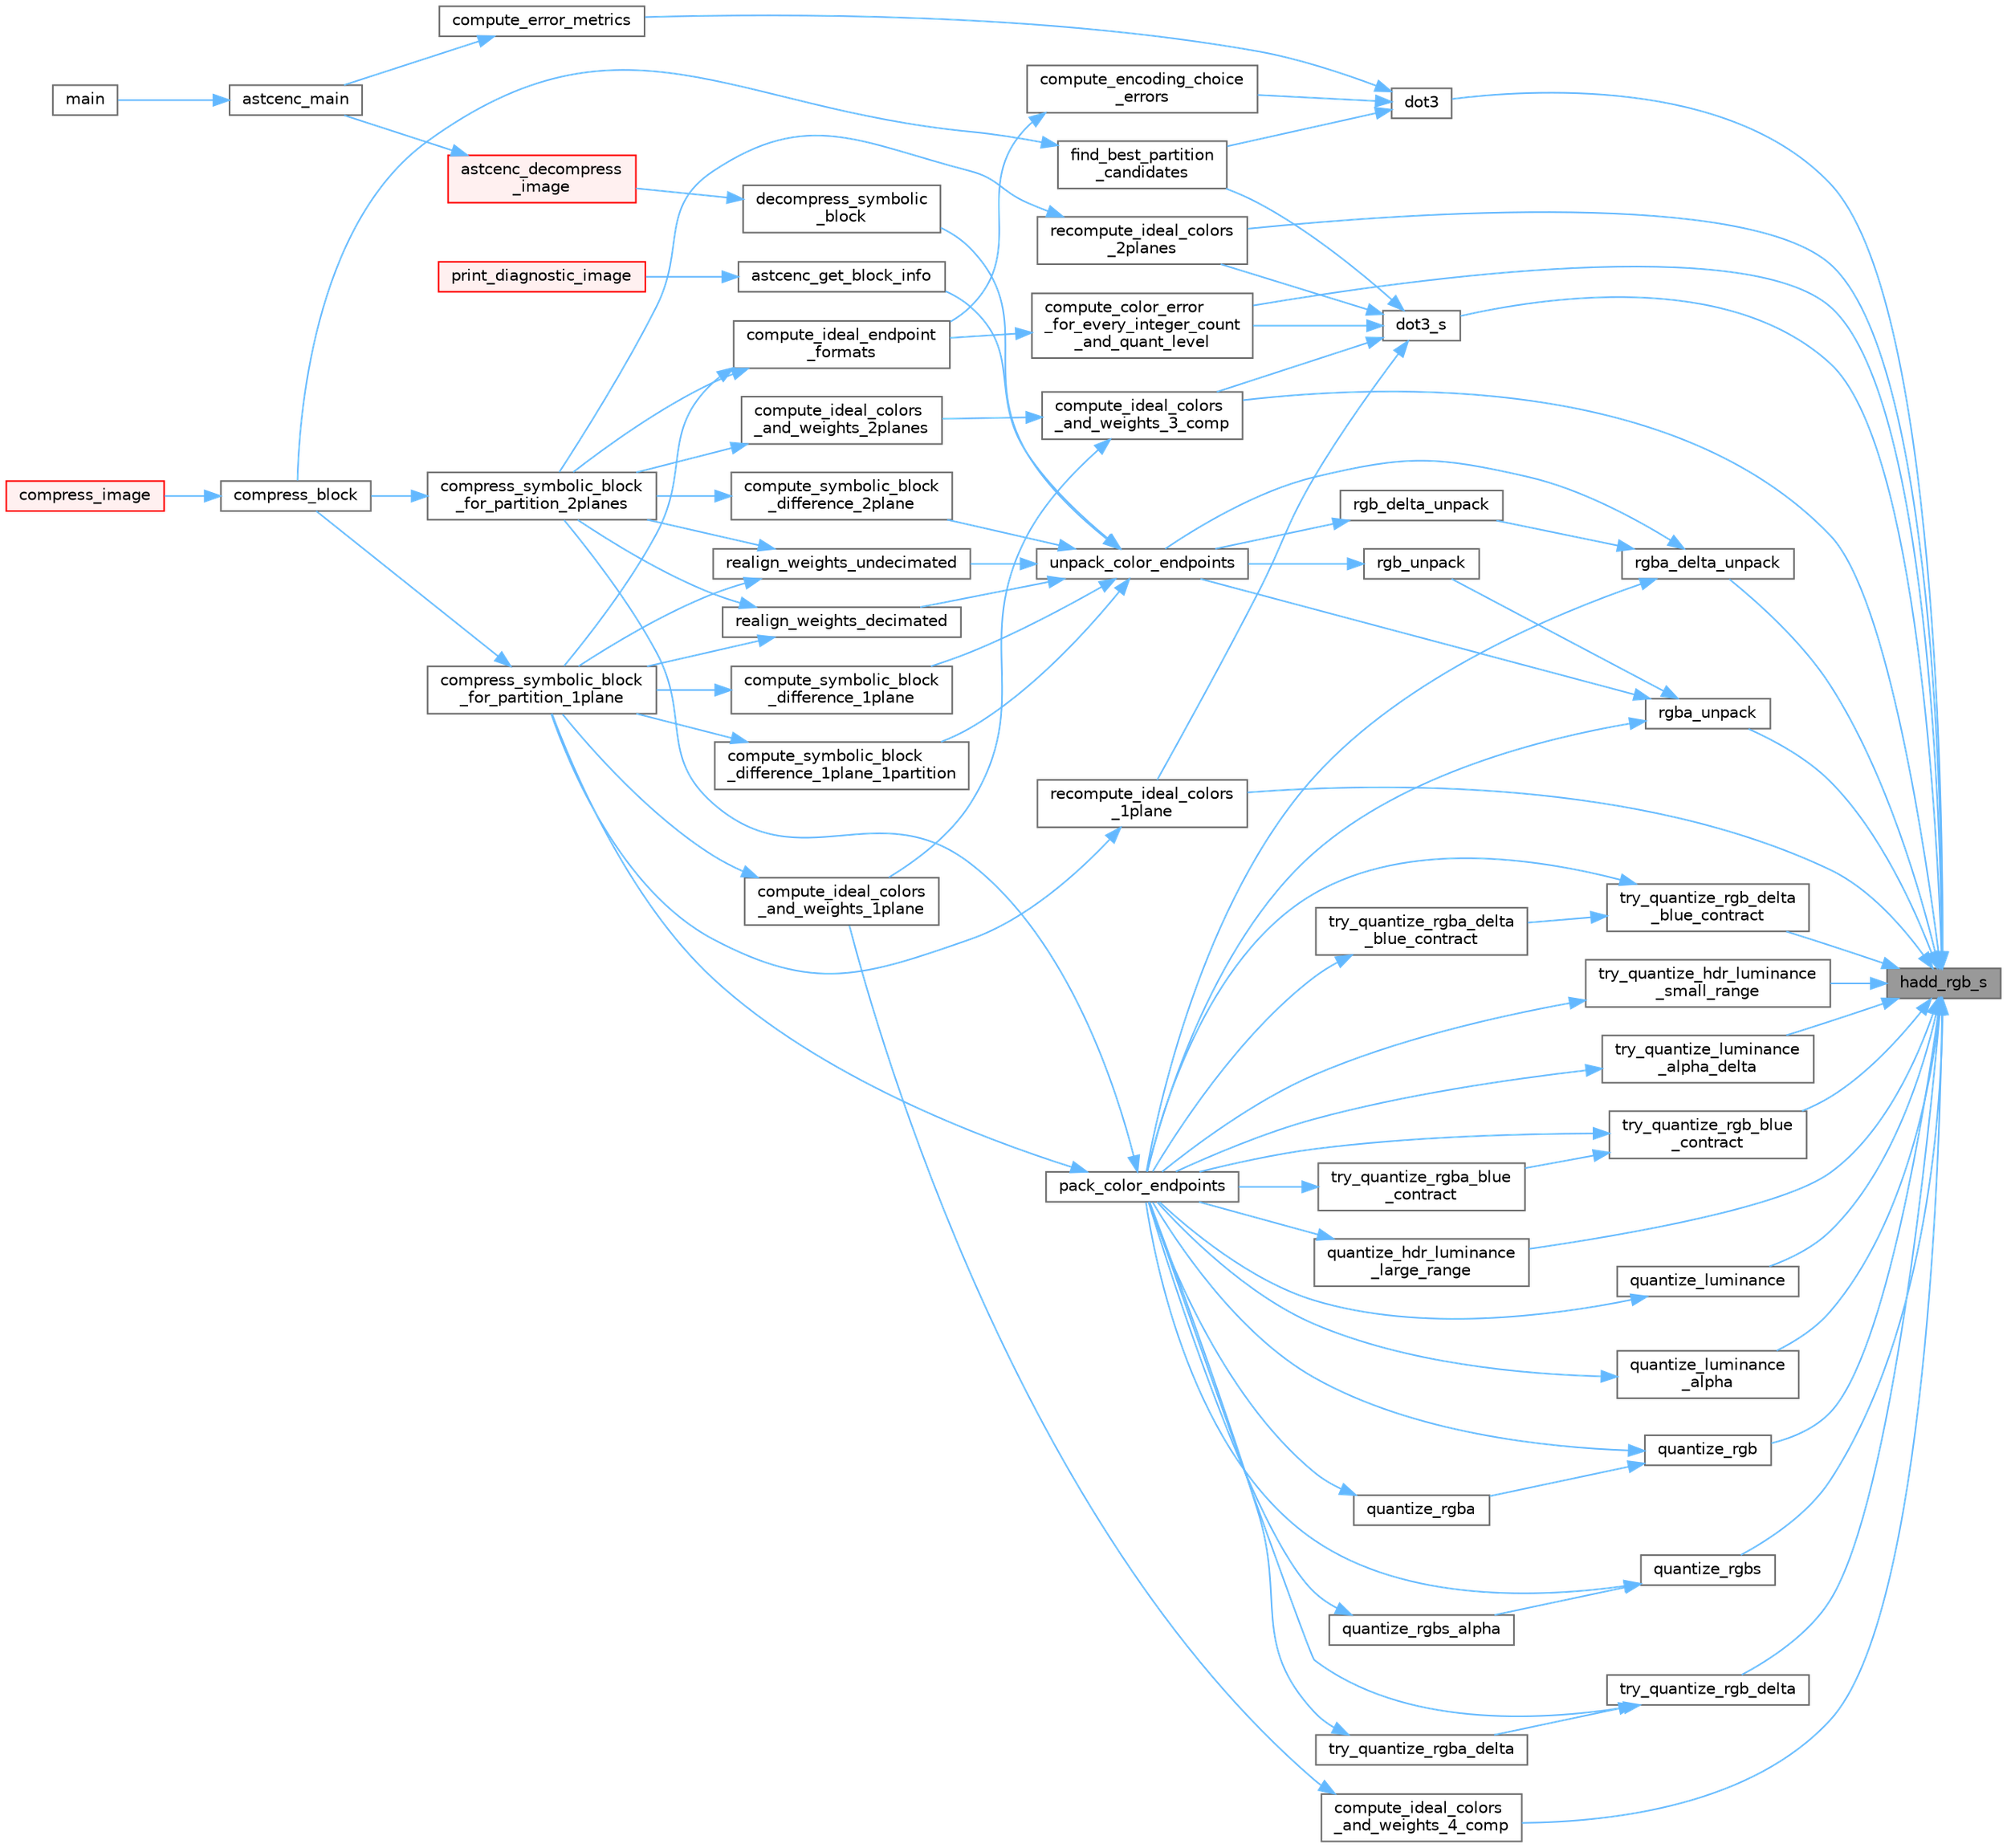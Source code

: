 digraph "hadd_rgb_s"
{
 // LATEX_PDF_SIZE
  bgcolor="transparent";
  edge [fontname=Helvetica,fontsize=10,labelfontname=Helvetica,labelfontsize=10];
  node [fontname=Helvetica,fontsize=10,shape=box,height=0.2,width=0.4];
  rankdir="RL";
  Node1 [id="Node000001",label="hadd_rgb_s",height=0.2,width=0.4,color="gray40", fillcolor="grey60", style="filled", fontcolor="black",tooltip="Return the horizontal sum of RGB vector lanes as a scalar."];
  Node1 -> Node2 [id="edge1_Node000001_Node000002",dir="back",color="steelblue1",style="solid",tooltip=" "];
  Node2 [id="Node000002",label="compute_color_error\l_for_every_integer_count\l_and_quant_level",height=0.2,width=0.4,color="grey40", fillcolor="white", style="filled",URL="$astcenc__pick__best__endpoint__format_8cpp.html#a163a7d0cf020b6f86049745807912ec1",tooltip="For a given partition compute the error for every endpoint integer count and quant level."];
  Node2 -> Node3 [id="edge2_Node000002_Node000003",dir="back",color="steelblue1",style="solid",tooltip=" "];
  Node3 [id="Node000003",label="compute_ideal_endpoint\l_formats",height=0.2,width=0.4,color="grey40", fillcolor="white", style="filled",URL="$astcenc__pick__best__endpoint__format_8cpp.html#a81c7b68e8c7b82a5ff718f21bd4f3c35",tooltip="Identify, for each mode, which set of color endpoint produces the best result."];
  Node3 -> Node4 [id="edge3_Node000003_Node000004",dir="back",color="steelblue1",style="solid",tooltip=" "];
  Node4 [id="Node000004",label="compress_symbolic_block\l_for_partition_1plane",height=0.2,width=0.4,color="grey40", fillcolor="white", style="filled",URL="$astcenc__compress__symbolic_8cpp.html#af5f518a15600c71922e69267dea2db99",tooltip="Compress a block using a chosen partitioning and 1 plane of weights."];
  Node4 -> Node5 [id="edge4_Node000004_Node000005",dir="back",color="steelblue1",style="solid",tooltip=" "];
  Node5 [id="Node000005",label="compress_block",height=0.2,width=0.4,color="grey40", fillcolor="white", style="filled",URL="$astcenc__compress__symbolic_8cpp.html#a579b9a2ceeecda2fb3abe63b8311df1c",tooltip="Compress an image block into a physical block."];
  Node5 -> Node6 [id="edge5_Node000005_Node000006",dir="back",color="steelblue1",style="solid",tooltip=" "];
  Node6 [id="Node000006",label="compress_image",height=0.2,width=0.4,color="red", fillcolor="#FFF0F0", style="filled",URL="$astcenc__entry_8cpp.html#acbecfd32ce013d567cac16a877c20f42",tooltip="Compress an image, after any preflight has completed."];
  Node3 -> Node11 [id="edge6_Node000003_Node000011",dir="back",color="steelblue1",style="solid",tooltip=" "];
  Node11 [id="Node000011",label="compress_symbolic_block\l_for_partition_2planes",height=0.2,width=0.4,color="grey40", fillcolor="white", style="filled",URL="$astcenc__compress__symbolic_8cpp.html#af11a976c8ea386db054bef472ce0667c",tooltip="Compress a block using a chosen partitioning and 2 planes of weights."];
  Node11 -> Node5 [id="edge7_Node000011_Node000005",dir="back",color="steelblue1",style="solid",tooltip=" "];
  Node1 -> Node12 [id="edge8_Node000001_Node000012",dir="back",color="steelblue1",style="solid",tooltip=" "];
  Node12 [id="Node000012",label="compute_ideal_colors\l_and_weights_3_comp",height=0.2,width=0.4,color="grey40", fillcolor="white", style="filled",URL="$astcenc__ideal__endpoints__and__weights_8cpp.html#a7ec20ff2556f6357cc0754c13e841262",tooltip="Compute the ideal endpoints and weights for 3 color components."];
  Node12 -> Node13 [id="edge9_Node000012_Node000013",dir="back",color="steelblue1",style="solid",tooltip=" "];
  Node13 [id="Node000013",label="compute_ideal_colors\l_and_weights_1plane",height=0.2,width=0.4,color="grey40", fillcolor="white", style="filled",URL="$astcenc__ideal__endpoints__and__weights_8cpp.html#afa8cab65d4b6f0cbece52eec38aed523",tooltip="Compute ideal endpoint colors and weights for 1 plane of weights."];
  Node13 -> Node4 [id="edge10_Node000013_Node000004",dir="back",color="steelblue1",style="solid",tooltip=" "];
  Node12 -> Node14 [id="edge11_Node000012_Node000014",dir="back",color="steelblue1",style="solid",tooltip=" "];
  Node14 [id="Node000014",label="compute_ideal_colors\l_and_weights_2planes",height=0.2,width=0.4,color="grey40", fillcolor="white", style="filled",URL="$astcenc__ideal__endpoints__and__weights_8cpp.html#a52d3985007cfc83025661e0347bc00cc",tooltip="Compute ideal endpoint colors and weights for 2 planes of weights."];
  Node14 -> Node11 [id="edge12_Node000014_Node000011",dir="back",color="steelblue1",style="solid",tooltip=" "];
  Node1 -> Node15 [id="edge13_Node000001_Node000015",dir="back",color="steelblue1",style="solid",tooltip=" "];
  Node15 [id="Node000015",label="compute_ideal_colors\l_and_weights_4_comp",height=0.2,width=0.4,color="grey40", fillcolor="white", style="filled",URL="$astcenc__ideal__endpoints__and__weights_8cpp.html#a08aebec57ada3441207dce6a7a02797e",tooltip="Compute the ideal endpoints and weights for 4 color components."];
  Node15 -> Node13 [id="edge14_Node000015_Node000013",dir="back",color="steelblue1",style="solid",tooltip=" "];
  Node1 -> Node16 [id="edge15_Node000001_Node000016",dir="back",color="steelblue1",style="solid",tooltip=" "];
  Node16 [id="Node000016",label="dot3",height=0.2,width=0.4,color="grey40", fillcolor="white", style="filled",URL="$astcenc__vecmathlib__common__4_8h.html#ae36c7167bc89ff2bf984c1a912526dcb",tooltip="Return the dot product for the bottom 3 lanes, returning vector."];
  Node16 -> Node17 [id="edge16_Node000016_Node000017",dir="back",color="steelblue1",style="solid",tooltip=" "];
  Node17 [id="Node000017",label="compute_encoding_choice\l_errors",height=0.2,width=0.4,color="grey40", fillcolor="white", style="filled",URL="$astcenc__pick__best__endpoint__format_8cpp.html#affc96d3eeffef962cd64307bf0b85590",tooltip="For a given set of input colors and partitioning determine endpoint encode errors."];
  Node17 -> Node3 [id="edge17_Node000017_Node000003",dir="back",color="steelblue1",style="solid",tooltip=" "];
  Node16 -> Node18 [id="edge18_Node000016_Node000018",dir="back",color="steelblue1",style="solid",tooltip=" "];
  Node18 [id="Node000018",label="compute_error_metrics",height=0.2,width=0.4,color="grey40", fillcolor="white", style="filled",URL="$astcenccli__error__metrics_8cpp.html#a478be461420681d7c83aa89569ea92c4",tooltip="Compute error metrics comparing two images."];
  Node18 -> Node8 [id="edge19_Node000018_Node000008",dir="back",color="steelblue1",style="solid",tooltip=" "];
  Node8 [id="Node000008",label="astcenc_main",height=0.2,width=0.4,color="grey40", fillcolor="white", style="filled",URL="$astcenccli__toplevel_8cpp.html#a073d18880f24fd648661b01d2e20340e",tooltip="Application entry point."];
  Node8 -> Node9 [id="edge20_Node000008_Node000009",dir="back",color="steelblue1",style="solid",tooltip=" "];
  Node9 [id="Node000009",label="main",height=0.2,width=0.4,color="grey40", fillcolor="white", style="filled",URL="$astcenccli__entry_8cpp.html#a3c04138a5bfe5d72780bb7e82a18e627",tooltip=" "];
  Node16 -> Node19 [id="edge21_Node000016_Node000019",dir="back",color="steelblue1",style="solid",tooltip=" "];
  Node19 [id="Node000019",label="find_best_partition\l_candidates",height=0.2,width=0.4,color="grey40", fillcolor="white", style="filled",URL="$astcenc__find__best__partitioning_8cpp.html#a7577b3047a3f9f0fe44fd579f5450630",tooltip="Find the best set of partitions to trial for a given block."];
  Node19 -> Node5 [id="edge22_Node000019_Node000005",dir="back",color="steelblue1",style="solid",tooltip=" "];
  Node1 -> Node20 [id="edge23_Node000001_Node000020",dir="back",color="steelblue1",style="solid",tooltip=" "];
  Node20 [id="Node000020",label="dot3_s",height=0.2,width=0.4,color="grey40", fillcolor="white", style="filled",URL="$astcenc__vecmathlib__common__4_8h.html#a377cafdb98d3ee38a2999ed00504f477",tooltip="Return the dot product for the bottom 3 lanes, returning scalar."];
  Node20 -> Node2 [id="edge24_Node000020_Node000002",dir="back",color="steelblue1",style="solid",tooltip=" "];
  Node20 -> Node12 [id="edge25_Node000020_Node000012",dir="back",color="steelblue1",style="solid",tooltip=" "];
  Node20 -> Node19 [id="edge26_Node000020_Node000019",dir="back",color="steelblue1",style="solid",tooltip=" "];
  Node20 -> Node21 [id="edge27_Node000020_Node000021",dir="back",color="steelblue1",style="solid",tooltip=" "];
  Node21 [id="Node000021",label="recompute_ideal_colors\l_1plane",height=0.2,width=0.4,color="grey40", fillcolor="white", style="filled",URL="$astcenc__ideal__endpoints__and__weights_8cpp.html#a02bcad94240678ee727ccf2f0fbfb5d3",tooltip="For a given 1 plane weight set recompute the endpoint colors."];
  Node21 -> Node4 [id="edge28_Node000021_Node000004",dir="back",color="steelblue1",style="solid",tooltip=" "];
  Node20 -> Node22 [id="edge29_Node000020_Node000022",dir="back",color="steelblue1",style="solid",tooltip=" "];
  Node22 [id="Node000022",label="recompute_ideal_colors\l_2planes",height=0.2,width=0.4,color="grey40", fillcolor="white", style="filled",URL="$astcenc__ideal__endpoints__and__weights_8cpp.html#afb3c455470bef24f48d7815bb78bb569",tooltip="For a given 2 plane weight set recompute the endpoint colors."];
  Node22 -> Node11 [id="edge30_Node000022_Node000011",dir="back",color="steelblue1",style="solid",tooltip=" "];
  Node1 -> Node23 [id="edge31_Node000001_Node000023",dir="back",color="steelblue1",style="solid",tooltip=" "];
  Node23 [id="Node000023",label="quantize_hdr_luminance\l_large_range",height=0.2,width=0.4,color="grey40", fillcolor="white", style="filled",URL="$astcenc__color__quantize_8cpp.html#ad5fb9a4bf5ae21916bc6c634c7f789f8",tooltip="Quantize a HDR L color using the large range encoding."];
  Node23 -> Node24 [id="edge32_Node000023_Node000024",dir="back",color="steelblue1",style="solid",tooltip=" "];
  Node24 [id="Node000024",label="pack_color_endpoints",height=0.2,width=0.4,color="grey40", fillcolor="white", style="filled",URL="$astcenc__color__quantize_8cpp.html#ab9f9b564c57688af1f8fc1d9e000af81",tooltip="Pack a single pair of color endpoints as effectively as possible."];
  Node24 -> Node4 [id="edge33_Node000024_Node000004",dir="back",color="steelblue1",style="solid",tooltip=" "];
  Node24 -> Node11 [id="edge34_Node000024_Node000011",dir="back",color="steelblue1",style="solid",tooltip=" "];
  Node1 -> Node25 [id="edge35_Node000001_Node000025",dir="back",color="steelblue1",style="solid",tooltip=" "];
  Node25 [id="Node000025",label="quantize_luminance",height=0.2,width=0.4,color="grey40", fillcolor="white", style="filled",URL="$astcenc__color__quantize_8cpp.html#ae9901a3923b424bef4509df064efd91e",tooltip="Quantize a LDR L color."];
  Node25 -> Node24 [id="edge36_Node000025_Node000024",dir="back",color="steelblue1",style="solid",tooltip=" "];
  Node1 -> Node26 [id="edge37_Node000001_Node000026",dir="back",color="steelblue1",style="solid",tooltip=" "];
  Node26 [id="Node000026",label="quantize_luminance\l_alpha",height=0.2,width=0.4,color="grey40", fillcolor="white", style="filled",URL="$astcenc__color__quantize_8cpp.html#a847eef8e87233ecad7a553dfa1dcd4d5",tooltip="Quantize a LDR LA color."];
  Node26 -> Node24 [id="edge38_Node000026_Node000024",dir="back",color="steelblue1",style="solid",tooltip=" "];
  Node1 -> Node27 [id="edge39_Node000001_Node000027",dir="back",color="steelblue1",style="solid",tooltip=" "];
  Node27 [id="Node000027",label="quantize_rgb",height=0.2,width=0.4,color="grey40", fillcolor="white", style="filled",URL="$astcenc__color__quantize_8cpp.html#aad6197b2a3f7eb3048a81f24e5f9c7b3",tooltip="Quantize an LDR RGB color."];
  Node27 -> Node24 [id="edge40_Node000027_Node000024",dir="back",color="steelblue1",style="solid",tooltip=" "];
  Node27 -> Node28 [id="edge41_Node000027_Node000028",dir="back",color="steelblue1",style="solid",tooltip=" "];
  Node28 [id="Node000028",label="quantize_rgba",height=0.2,width=0.4,color="grey40", fillcolor="white", style="filled",URL="$astcenc__color__quantize_8cpp.html#aa1eba2920aec0d82d8b1f66ccd3a1044",tooltip="Quantize an LDR RGBA color."];
  Node28 -> Node24 [id="edge42_Node000028_Node000024",dir="back",color="steelblue1",style="solid",tooltip=" "];
  Node1 -> Node29 [id="edge43_Node000001_Node000029",dir="back",color="steelblue1",style="solid",tooltip=" "];
  Node29 [id="Node000029",label="quantize_rgbs",height=0.2,width=0.4,color="grey40", fillcolor="white", style="filled",URL="$astcenc__color__quantize_8cpp.html#a9a0a7e003d1ea68f9b48c28e406ad1ad",tooltip="Quantize an LDR RGB color using scale encoding."];
  Node29 -> Node24 [id="edge44_Node000029_Node000024",dir="back",color="steelblue1",style="solid",tooltip=" "];
  Node29 -> Node30 [id="edge45_Node000029_Node000030",dir="back",color="steelblue1",style="solid",tooltip=" "];
  Node30 [id="Node000030",label="quantize_rgbs_alpha",height=0.2,width=0.4,color="grey40", fillcolor="white", style="filled",URL="$astcenc__color__quantize_8cpp.html#a2d4a8db93c0ebf03b3b6dc23b292428f",tooltip="Quantize an LDR RGBA color using scale encoding."];
  Node30 -> Node24 [id="edge46_Node000030_Node000024",dir="back",color="steelblue1",style="solid",tooltip=" "];
  Node1 -> Node21 [id="edge47_Node000001_Node000021",dir="back",color="steelblue1",style="solid",tooltip=" "];
  Node1 -> Node22 [id="edge48_Node000001_Node000022",dir="back",color="steelblue1",style="solid",tooltip=" "];
  Node1 -> Node31 [id="edge49_Node000001_Node000031",dir="back",color="steelblue1",style="solid",tooltip=" "];
  Node31 [id="Node000031",label="rgba_delta_unpack",height=0.2,width=0.4,color="grey40", fillcolor="white", style="filled",URL="$astcenc__color__unquantize_8cpp.html#abb9e5b31fe822e7e3ab0757f1989a321",tooltip="Unpack an LDR RGBA color that uses delta encoding."];
  Node31 -> Node24 [id="edge50_Node000031_Node000024",dir="back",color="steelblue1",style="solid",tooltip=" "];
  Node31 -> Node32 [id="edge51_Node000031_Node000032",dir="back",color="steelblue1",style="solid",tooltip=" "];
  Node32 [id="Node000032",label="rgb_delta_unpack",height=0.2,width=0.4,color="grey40", fillcolor="white", style="filled",URL="$astcenc__color__unquantize_8cpp.html#a09b179400bc4fa4d90e9b093380e5541",tooltip="Unpack an LDR RGB color that uses delta encoding."];
  Node32 -> Node33 [id="edge52_Node000032_Node000033",dir="back",color="steelblue1",style="solid",tooltip=" "];
  Node33 [id="Node000033",label="unpack_color_endpoints",height=0.2,width=0.4,color="grey40", fillcolor="white", style="filled",URL="$astcenc__color__unquantize_8cpp.html#ab9b659180fb522b05391892336dbc095",tooltip="Unpack a single pair of encoded endpoints."];
  Node33 -> Node34 [id="edge53_Node000033_Node000034",dir="back",color="steelblue1",style="solid",tooltip=" "];
  Node34 [id="Node000034",label="astcenc_get_block_info",height=0.2,width=0.4,color="grey40", fillcolor="white", style="filled",URL="$astcenc__entry_8cpp.html#a4138a9fb500526b5bfd98ea53a3ecec7",tooltip="Provide a high level summary of a block's encoding."];
  Node34 -> Node35 [id="edge54_Node000034_Node000035",dir="back",color="steelblue1",style="solid",tooltip=" "];
  Node35 [id="Node000035",label="print_diagnostic_image",height=0.2,width=0.4,color="red", fillcolor="#FFF0F0", style="filled",URL="$astcenccli__toplevel_8cpp.html#ac1760850c83dafab500f7cf8ab789246",tooltip="Populate a single diagnostic image showing aspects of the encoding."];
  Node33 -> Node37 [id="edge55_Node000033_Node000037",dir="back",color="steelblue1",style="solid",tooltip=" "];
  Node37 [id="Node000037",label="compute_symbolic_block\l_difference_1plane",height=0.2,width=0.4,color="grey40", fillcolor="white", style="filled",URL="$astcenc__decompress__symbolic_8cpp.html#a0541138e65930f39f6caba517e76dfe4",tooltip="Compute the error between a symbolic block and the original input data."];
  Node37 -> Node4 [id="edge56_Node000037_Node000004",dir="back",color="steelblue1",style="solid",tooltip=" "];
  Node33 -> Node38 [id="edge57_Node000033_Node000038",dir="back",color="steelblue1",style="solid",tooltip=" "];
  Node38 [id="Node000038",label="compute_symbolic_block\l_difference_1plane_1partition",height=0.2,width=0.4,color="grey40", fillcolor="white", style="filled",URL="$astcenc__decompress__symbolic_8cpp.html#aff8e27acd948a9cc5631d99c80906b2f",tooltip="Compute the error between a symbolic block and the original input data."];
  Node38 -> Node4 [id="edge58_Node000038_Node000004",dir="back",color="steelblue1",style="solid",tooltip=" "];
  Node33 -> Node39 [id="edge59_Node000033_Node000039",dir="back",color="steelblue1",style="solid",tooltip=" "];
  Node39 [id="Node000039",label="compute_symbolic_block\l_difference_2plane",height=0.2,width=0.4,color="grey40", fillcolor="white", style="filled",URL="$astcenc__decompress__symbolic_8cpp.html#a9c23f8373c9f5e708650b7c8e038b182",tooltip="Compute the error between a symbolic block and the original input data."];
  Node39 -> Node11 [id="edge60_Node000039_Node000011",dir="back",color="steelblue1",style="solid",tooltip=" "];
  Node33 -> Node40 [id="edge61_Node000033_Node000040",dir="back",color="steelblue1",style="solid",tooltip=" "];
  Node40 [id="Node000040",label="decompress_symbolic\l_block",height=0.2,width=0.4,color="grey40", fillcolor="white", style="filled",URL="$astcenc__decompress__symbolic_8cpp.html#a4a5f09c362972951a31e4d7ff918f89f",tooltip="Decompress a symbolic block in to an image block."];
  Node40 -> Node41 [id="edge62_Node000040_Node000041",dir="back",color="steelblue1",style="solid",tooltip=" "];
  Node41 [id="Node000041",label="astcenc_decompress\l_image",height=0.2,width=0.4,color="red", fillcolor="#FFF0F0", style="filled",URL="$astcenc__entry_8cpp.html#a062987fc41b9df7d34d8eb668f29eb21",tooltip="Decompress an image."];
  Node41 -> Node8 [id="edge63_Node000041_Node000008",dir="back",color="steelblue1",style="solid",tooltip=" "];
  Node33 -> Node43 [id="edge64_Node000033_Node000043",dir="back",color="steelblue1",style="solid",tooltip=" "];
  Node43 [id="Node000043",label="realign_weights_decimated",height=0.2,width=0.4,color="grey40", fillcolor="white", style="filled",URL="$astcenc__compress__symbolic_8cpp.html#af80747ee43aa6fda579161376205c294",tooltip="Attempt to improve weights given a chosen configuration."];
  Node43 -> Node4 [id="edge65_Node000043_Node000004",dir="back",color="steelblue1",style="solid",tooltip=" "];
  Node43 -> Node11 [id="edge66_Node000043_Node000011",dir="back",color="steelblue1",style="solid",tooltip=" "];
  Node33 -> Node44 [id="edge67_Node000033_Node000044",dir="back",color="steelblue1",style="solid",tooltip=" "];
  Node44 [id="Node000044",label="realign_weights_undecimated",height=0.2,width=0.4,color="grey40", fillcolor="white", style="filled",URL="$astcenc__compress__symbolic_8cpp.html#a91e5fa530ba0e492b85132e416a5ddf4",tooltip="Attempt to improve weights given a chosen configuration."];
  Node44 -> Node4 [id="edge68_Node000044_Node000004",dir="back",color="steelblue1",style="solid",tooltip=" "];
  Node44 -> Node11 [id="edge69_Node000044_Node000011",dir="back",color="steelblue1",style="solid",tooltip=" "];
  Node31 -> Node33 [id="edge70_Node000031_Node000033",dir="back",color="steelblue1",style="solid",tooltip=" "];
  Node1 -> Node45 [id="edge71_Node000001_Node000045",dir="back",color="steelblue1",style="solid",tooltip=" "];
  Node45 [id="Node000045",label="rgba_unpack",height=0.2,width=0.4,color="grey40", fillcolor="white", style="filled",URL="$astcenc__color__unquantize_8cpp.html#aa8f902332b94b93405c7496b1b3838ba",tooltip="Unpack an LDR RGBA color that uses direct encoding."];
  Node45 -> Node24 [id="edge72_Node000045_Node000024",dir="back",color="steelblue1",style="solid",tooltip=" "];
  Node45 -> Node46 [id="edge73_Node000045_Node000046",dir="back",color="steelblue1",style="solid",tooltip=" "];
  Node46 [id="Node000046",label="rgb_unpack",height=0.2,width=0.4,color="grey40", fillcolor="white", style="filled",URL="$astcenc__color__unquantize_8cpp.html#ae84a3a83b3f1dbe4288ee4054ded6419",tooltip="Unpack an LDR RGB color that uses direct encoding."];
  Node46 -> Node33 [id="edge74_Node000046_Node000033",dir="back",color="steelblue1",style="solid",tooltip=" "];
  Node45 -> Node33 [id="edge75_Node000045_Node000033",dir="back",color="steelblue1",style="solid",tooltip=" "];
  Node1 -> Node47 [id="edge76_Node000001_Node000047",dir="back",color="steelblue1",style="solid",tooltip=" "];
  Node47 [id="Node000047",label="try_quantize_hdr_luminance\l_small_range",height=0.2,width=0.4,color="grey40", fillcolor="white", style="filled",URL="$astcenc__color__quantize_8cpp.html#a105c509260a154870ee3d34d1a336c60",tooltip="Quantize a HDR L color using the small range encoding."];
  Node47 -> Node24 [id="edge77_Node000047_Node000024",dir="back",color="steelblue1",style="solid",tooltip=" "];
  Node1 -> Node48 [id="edge78_Node000001_Node000048",dir="back",color="steelblue1",style="solid",tooltip=" "];
  Node48 [id="Node000048",label="try_quantize_luminance\l_alpha_delta",height=0.2,width=0.4,color="grey40", fillcolor="white", style="filled",URL="$astcenc__color__quantize_8cpp.html#a54914cb063a3e14eaef9d6432ed792d6",tooltip="Try to quantize an LDR LA color using delta encoding."];
  Node48 -> Node24 [id="edge79_Node000048_Node000024",dir="back",color="steelblue1",style="solid",tooltip=" "];
  Node1 -> Node49 [id="edge80_Node000001_Node000049",dir="back",color="steelblue1",style="solid",tooltip=" "];
  Node49 [id="Node000049",label="try_quantize_rgb_blue\l_contract",height=0.2,width=0.4,color="grey40", fillcolor="white", style="filled",URL="$astcenc__color__quantize_8cpp.html#a1a4ffac105268d9e7ac1058b1b2ad542",tooltip="Try to quantize an LDR RGB color using blue-contraction."];
  Node49 -> Node24 [id="edge81_Node000049_Node000024",dir="back",color="steelblue1",style="solid",tooltip=" "];
  Node49 -> Node50 [id="edge82_Node000049_Node000050",dir="back",color="steelblue1",style="solid",tooltip=" "];
  Node50 [id="Node000050",label="try_quantize_rgba_blue\l_contract",height=0.2,width=0.4,color="grey40", fillcolor="white", style="filled",URL="$astcenc__color__quantize_8cpp.html#ab09b68ff45a1b287f05fd2428805bbc9",tooltip="Try to quantize an LDR RGBA color using blue-contraction."];
  Node50 -> Node24 [id="edge83_Node000050_Node000024",dir="back",color="steelblue1",style="solid",tooltip=" "];
  Node1 -> Node51 [id="edge84_Node000001_Node000051",dir="back",color="steelblue1",style="solid",tooltip=" "];
  Node51 [id="Node000051",label="try_quantize_rgb_delta",height=0.2,width=0.4,color="grey40", fillcolor="white", style="filled",URL="$astcenc__color__quantize_8cpp.html#a6b7ee442b1e9da4ac693000c4f805c7b",tooltip="Try to quantize an LDR RGB color using delta encoding."];
  Node51 -> Node24 [id="edge85_Node000051_Node000024",dir="back",color="steelblue1",style="solid",tooltip=" "];
  Node51 -> Node52 [id="edge86_Node000051_Node000052",dir="back",color="steelblue1",style="solid",tooltip=" "];
  Node52 [id="Node000052",label="try_quantize_rgba_delta",height=0.2,width=0.4,color="grey40", fillcolor="white", style="filled",URL="$astcenc__color__quantize_8cpp.html#af4d400b2fd9235d069b8e71966cb1246",tooltip="Try to quantize an LDR RGBA color using delta encoding."];
  Node52 -> Node24 [id="edge87_Node000052_Node000024",dir="back",color="steelblue1",style="solid",tooltip=" "];
  Node1 -> Node53 [id="edge88_Node000001_Node000053",dir="back",color="steelblue1",style="solid",tooltip=" "];
  Node53 [id="Node000053",label="try_quantize_rgb_delta\l_blue_contract",height=0.2,width=0.4,color="grey40", fillcolor="white", style="filled",URL="$astcenc__color__quantize_8cpp.html#aedceeace1416ce23b9a934ce87f96c3c",tooltip="Try to quantize an LDR RGB color using delta encoding and blue-contraction."];
  Node53 -> Node24 [id="edge89_Node000053_Node000024",dir="back",color="steelblue1",style="solid",tooltip=" "];
  Node53 -> Node54 [id="edge90_Node000053_Node000054",dir="back",color="steelblue1",style="solid",tooltip=" "];
  Node54 [id="Node000054",label="try_quantize_rgba_delta\l_blue_contract",height=0.2,width=0.4,color="grey40", fillcolor="white", style="filled",URL="$astcenc__color__quantize_8cpp.html#a6e41c12d083ec9f3d9028ea35f13f18f",tooltip="Try to quantize an LDR RGBA color using delta and blue contract encoding."];
  Node54 -> Node24 [id="edge91_Node000054_Node000024",dir="back",color="steelblue1",style="solid",tooltip=" "];
}
